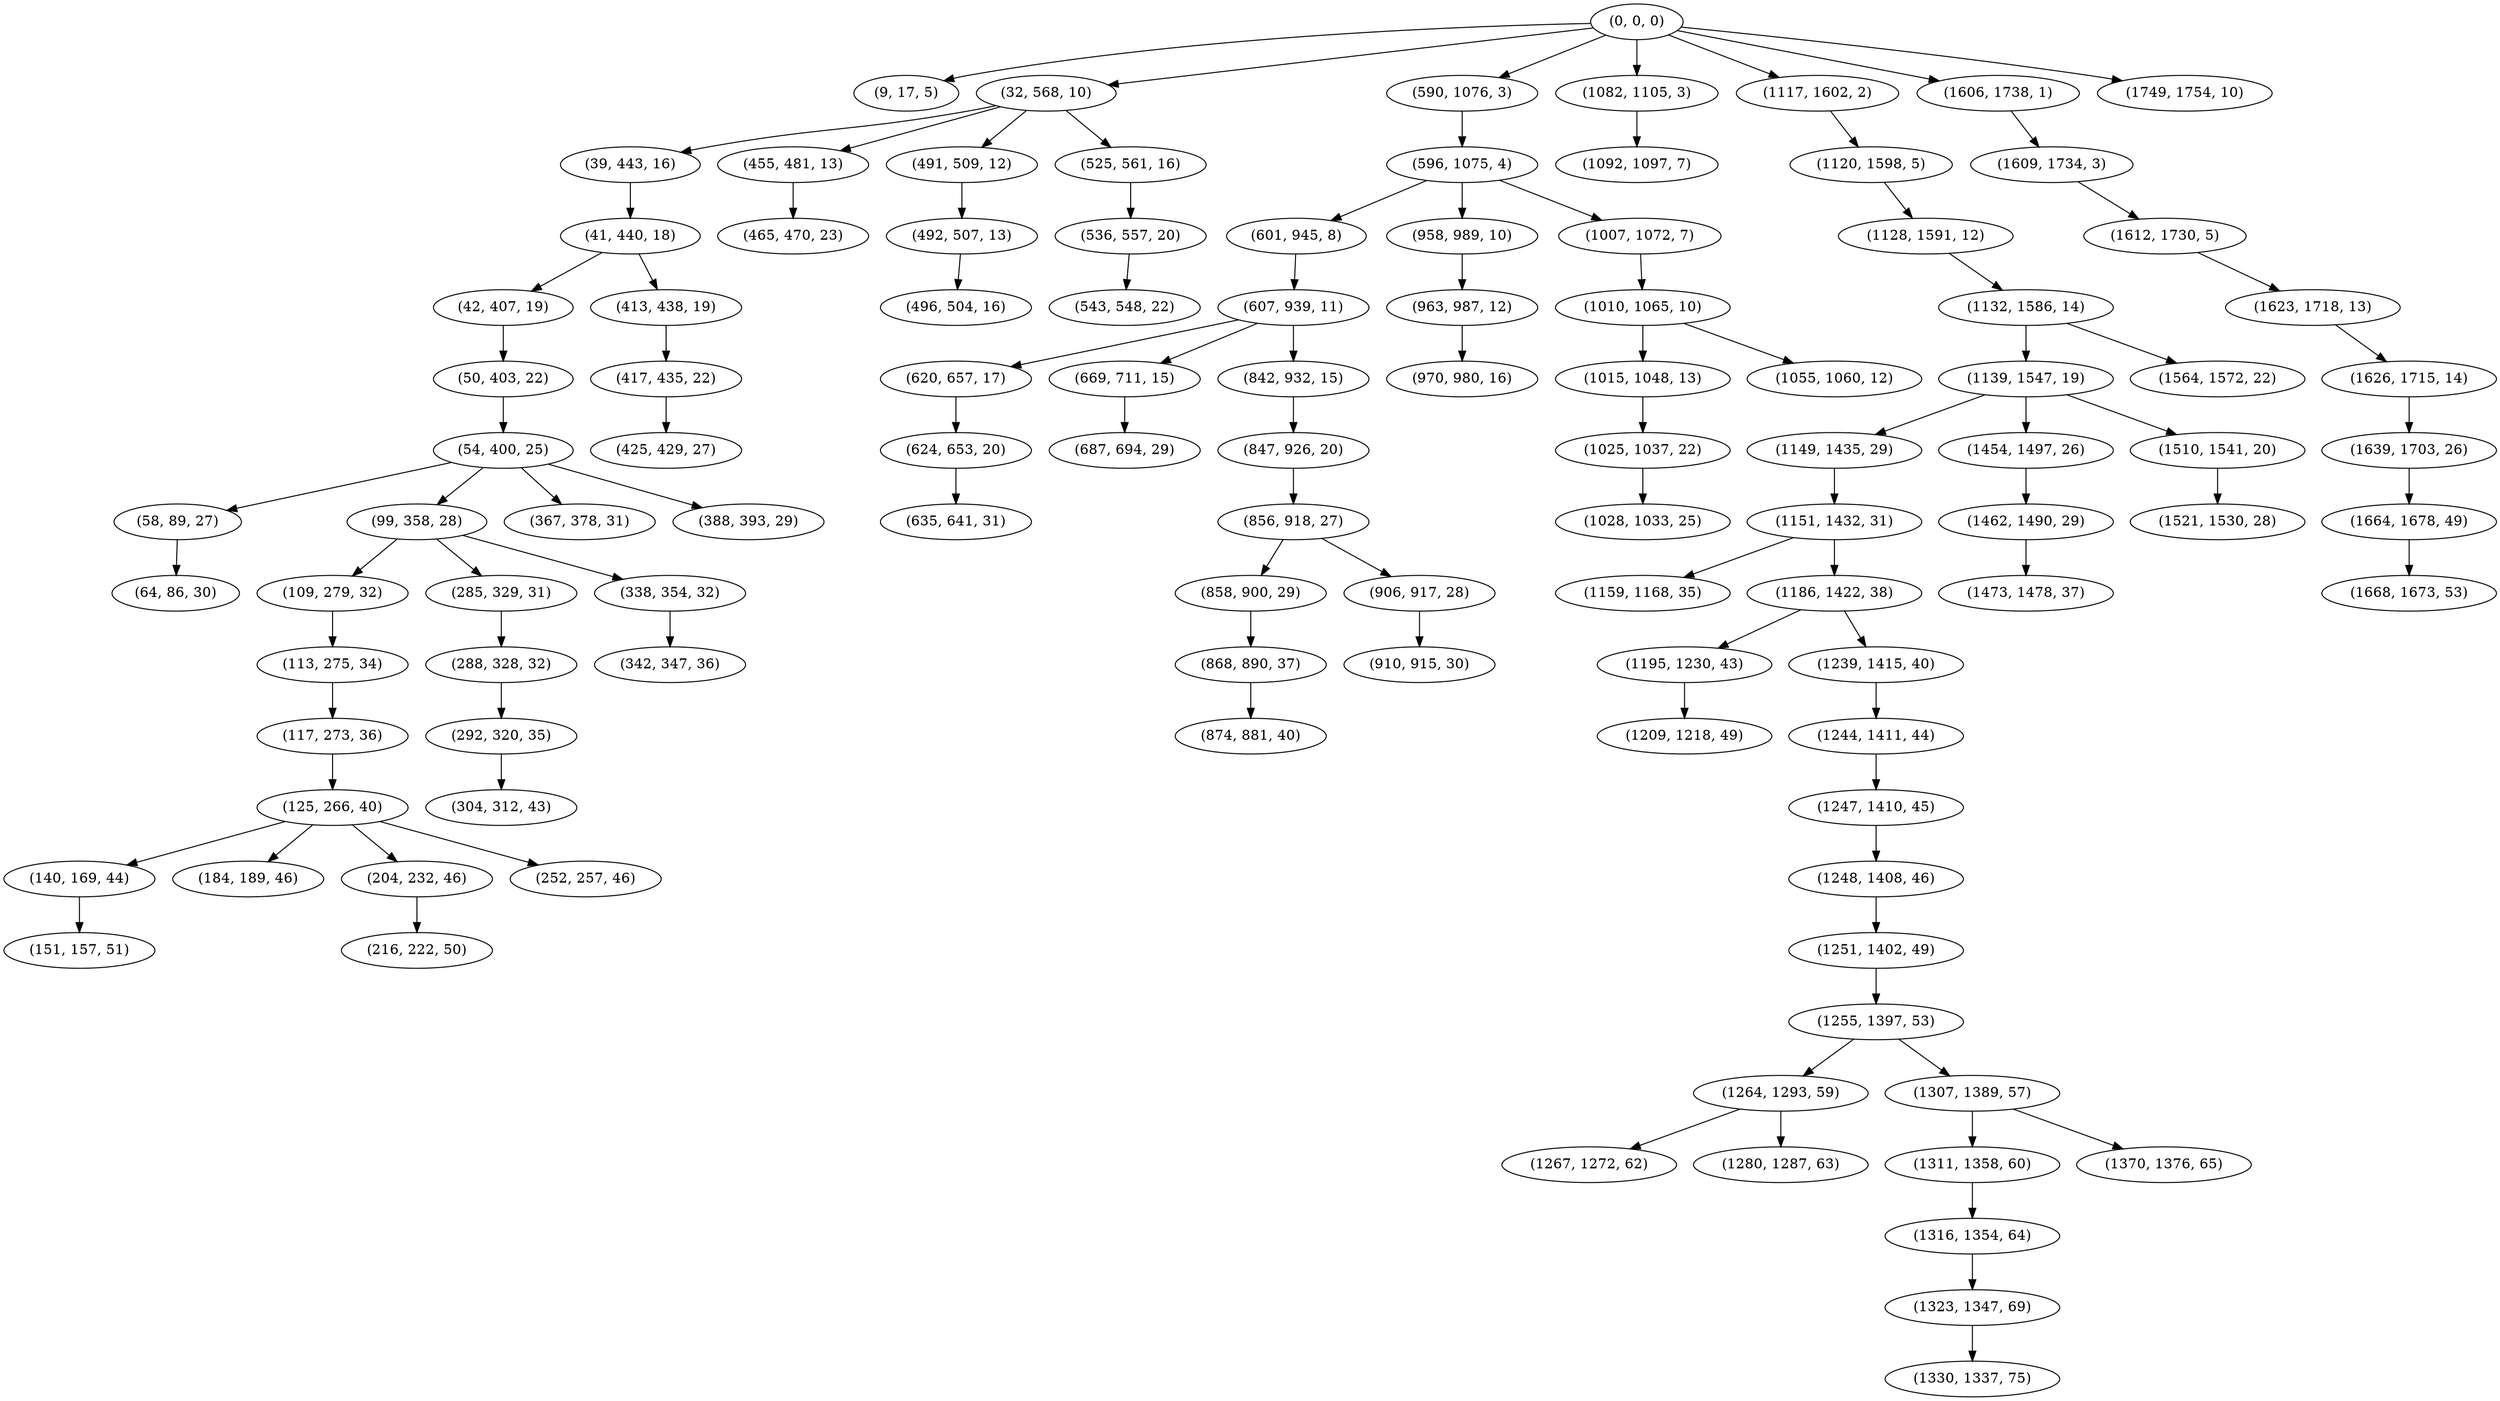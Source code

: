 digraph tree {
    "(0, 0, 0)";
    "(9, 17, 5)";
    "(32, 568, 10)";
    "(39, 443, 16)";
    "(41, 440, 18)";
    "(42, 407, 19)";
    "(50, 403, 22)";
    "(54, 400, 25)";
    "(58, 89, 27)";
    "(64, 86, 30)";
    "(99, 358, 28)";
    "(109, 279, 32)";
    "(113, 275, 34)";
    "(117, 273, 36)";
    "(125, 266, 40)";
    "(140, 169, 44)";
    "(151, 157, 51)";
    "(184, 189, 46)";
    "(204, 232, 46)";
    "(216, 222, 50)";
    "(252, 257, 46)";
    "(285, 329, 31)";
    "(288, 328, 32)";
    "(292, 320, 35)";
    "(304, 312, 43)";
    "(338, 354, 32)";
    "(342, 347, 36)";
    "(367, 378, 31)";
    "(388, 393, 29)";
    "(413, 438, 19)";
    "(417, 435, 22)";
    "(425, 429, 27)";
    "(455, 481, 13)";
    "(465, 470, 23)";
    "(491, 509, 12)";
    "(492, 507, 13)";
    "(496, 504, 16)";
    "(525, 561, 16)";
    "(536, 557, 20)";
    "(543, 548, 22)";
    "(590, 1076, 3)";
    "(596, 1075, 4)";
    "(601, 945, 8)";
    "(607, 939, 11)";
    "(620, 657, 17)";
    "(624, 653, 20)";
    "(635, 641, 31)";
    "(669, 711, 15)";
    "(687, 694, 29)";
    "(842, 932, 15)";
    "(847, 926, 20)";
    "(856, 918, 27)";
    "(858, 900, 29)";
    "(868, 890, 37)";
    "(874, 881, 40)";
    "(906, 917, 28)";
    "(910, 915, 30)";
    "(958, 989, 10)";
    "(963, 987, 12)";
    "(970, 980, 16)";
    "(1007, 1072, 7)";
    "(1010, 1065, 10)";
    "(1015, 1048, 13)";
    "(1025, 1037, 22)";
    "(1028, 1033, 25)";
    "(1055, 1060, 12)";
    "(1082, 1105, 3)";
    "(1092, 1097, 7)";
    "(1117, 1602, 2)";
    "(1120, 1598, 5)";
    "(1128, 1591, 12)";
    "(1132, 1586, 14)";
    "(1139, 1547, 19)";
    "(1149, 1435, 29)";
    "(1151, 1432, 31)";
    "(1159, 1168, 35)";
    "(1186, 1422, 38)";
    "(1195, 1230, 43)";
    "(1209, 1218, 49)";
    "(1239, 1415, 40)";
    "(1244, 1411, 44)";
    "(1247, 1410, 45)";
    "(1248, 1408, 46)";
    "(1251, 1402, 49)";
    "(1255, 1397, 53)";
    "(1264, 1293, 59)";
    "(1267, 1272, 62)";
    "(1280, 1287, 63)";
    "(1307, 1389, 57)";
    "(1311, 1358, 60)";
    "(1316, 1354, 64)";
    "(1323, 1347, 69)";
    "(1330, 1337, 75)";
    "(1370, 1376, 65)";
    "(1454, 1497, 26)";
    "(1462, 1490, 29)";
    "(1473, 1478, 37)";
    "(1510, 1541, 20)";
    "(1521, 1530, 28)";
    "(1564, 1572, 22)";
    "(1606, 1738, 1)";
    "(1609, 1734, 3)";
    "(1612, 1730, 5)";
    "(1623, 1718, 13)";
    "(1626, 1715, 14)";
    "(1639, 1703, 26)";
    "(1664, 1678, 49)";
    "(1668, 1673, 53)";
    "(1749, 1754, 10)";
    "(0, 0, 0)" -> "(9, 17, 5)";
    "(0, 0, 0)" -> "(32, 568, 10)";
    "(0, 0, 0)" -> "(590, 1076, 3)";
    "(0, 0, 0)" -> "(1082, 1105, 3)";
    "(0, 0, 0)" -> "(1117, 1602, 2)";
    "(0, 0, 0)" -> "(1606, 1738, 1)";
    "(0, 0, 0)" -> "(1749, 1754, 10)";
    "(32, 568, 10)" -> "(39, 443, 16)";
    "(32, 568, 10)" -> "(455, 481, 13)";
    "(32, 568, 10)" -> "(491, 509, 12)";
    "(32, 568, 10)" -> "(525, 561, 16)";
    "(39, 443, 16)" -> "(41, 440, 18)";
    "(41, 440, 18)" -> "(42, 407, 19)";
    "(41, 440, 18)" -> "(413, 438, 19)";
    "(42, 407, 19)" -> "(50, 403, 22)";
    "(50, 403, 22)" -> "(54, 400, 25)";
    "(54, 400, 25)" -> "(58, 89, 27)";
    "(54, 400, 25)" -> "(99, 358, 28)";
    "(54, 400, 25)" -> "(367, 378, 31)";
    "(54, 400, 25)" -> "(388, 393, 29)";
    "(58, 89, 27)" -> "(64, 86, 30)";
    "(99, 358, 28)" -> "(109, 279, 32)";
    "(99, 358, 28)" -> "(285, 329, 31)";
    "(99, 358, 28)" -> "(338, 354, 32)";
    "(109, 279, 32)" -> "(113, 275, 34)";
    "(113, 275, 34)" -> "(117, 273, 36)";
    "(117, 273, 36)" -> "(125, 266, 40)";
    "(125, 266, 40)" -> "(140, 169, 44)";
    "(125, 266, 40)" -> "(184, 189, 46)";
    "(125, 266, 40)" -> "(204, 232, 46)";
    "(125, 266, 40)" -> "(252, 257, 46)";
    "(140, 169, 44)" -> "(151, 157, 51)";
    "(204, 232, 46)" -> "(216, 222, 50)";
    "(285, 329, 31)" -> "(288, 328, 32)";
    "(288, 328, 32)" -> "(292, 320, 35)";
    "(292, 320, 35)" -> "(304, 312, 43)";
    "(338, 354, 32)" -> "(342, 347, 36)";
    "(413, 438, 19)" -> "(417, 435, 22)";
    "(417, 435, 22)" -> "(425, 429, 27)";
    "(455, 481, 13)" -> "(465, 470, 23)";
    "(491, 509, 12)" -> "(492, 507, 13)";
    "(492, 507, 13)" -> "(496, 504, 16)";
    "(525, 561, 16)" -> "(536, 557, 20)";
    "(536, 557, 20)" -> "(543, 548, 22)";
    "(590, 1076, 3)" -> "(596, 1075, 4)";
    "(596, 1075, 4)" -> "(601, 945, 8)";
    "(596, 1075, 4)" -> "(958, 989, 10)";
    "(596, 1075, 4)" -> "(1007, 1072, 7)";
    "(601, 945, 8)" -> "(607, 939, 11)";
    "(607, 939, 11)" -> "(620, 657, 17)";
    "(607, 939, 11)" -> "(669, 711, 15)";
    "(607, 939, 11)" -> "(842, 932, 15)";
    "(620, 657, 17)" -> "(624, 653, 20)";
    "(624, 653, 20)" -> "(635, 641, 31)";
    "(669, 711, 15)" -> "(687, 694, 29)";
    "(842, 932, 15)" -> "(847, 926, 20)";
    "(847, 926, 20)" -> "(856, 918, 27)";
    "(856, 918, 27)" -> "(858, 900, 29)";
    "(856, 918, 27)" -> "(906, 917, 28)";
    "(858, 900, 29)" -> "(868, 890, 37)";
    "(868, 890, 37)" -> "(874, 881, 40)";
    "(906, 917, 28)" -> "(910, 915, 30)";
    "(958, 989, 10)" -> "(963, 987, 12)";
    "(963, 987, 12)" -> "(970, 980, 16)";
    "(1007, 1072, 7)" -> "(1010, 1065, 10)";
    "(1010, 1065, 10)" -> "(1015, 1048, 13)";
    "(1010, 1065, 10)" -> "(1055, 1060, 12)";
    "(1015, 1048, 13)" -> "(1025, 1037, 22)";
    "(1025, 1037, 22)" -> "(1028, 1033, 25)";
    "(1082, 1105, 3)" -> "(1092, 1097, 7)";
    "(1117, 1602, 2)" -> "(1120, 1598, 5)";
    "(1120, 1598, 5)" -> "(1128, 1591, 12)";
    "(1128, 1591, 12)" -> "(1132, 1586, 14)";
    "(1132, 1586, 14)" -> "(1139, 1547, 19)";
    "(1132, 1586, 14)" -> "(1564, 1572, 22)";
    "(1139, 1547, 19)" -> "(1149, 1435, 29)";
    "(1139, 1547, 19)" -> "(1454, 1497, 26)";
    "(1139, 1547, 19)" -> "(1510, 1541, 20)";
    "(1149, 1435, 29)" -> "(1151, 1432, 31)";
    "(1151, 1432, 31)" -> "(1159, 1168, 35)";
    "(1151, 1432, 31)" -> "(1186, 1422, 38)";
    "(1186, 1422, 38)" -> "(1195, 1230, 43)";
    "(1186, 1422, 38)" -> "(1239, 1415, 40)";
    "(1195, 1230, 43)" -> "(1209, 1218, 49)";
    "(1239, 1415, 40)" -> "(1244, 1411, 44)";
    "(1244, 1411, 44)" -> "(1247, 1410, 45)";
    "(1247, 1410, 45)" -> "(1248, 1408, 46)";
    "(1248, 1408, 46)" -> "(1251, 1402, 49)";
    "(1251, 1402, 49)" -> "(1255, 1397, 53)";
    "(1255, 1397, 53)" -> "(1264, 1293, 59)";
    "(1255, 1397, 53)" -> "(1307, 1389, 57)";
    "(1264, 1293, 59)" -> "(1267, 1272, 62)";
    "(1264, 1293, 59)" -> "(1280, 1287, 63)";
    "(1307, 1389, 57)" -> "(1311, 1358, 60)";
    "(1307, 1389, 57)" -> "(1370, 1376, 65)";
    "(1311, 1358, 60)" -> "(1316, 1354, 64)";
    "(1316, 1354, 64)" -> "(1323, 1347, 69)";
    "(1323, 1347, 69)" -> "(1330, 1337, 75)";
    "(1454, 1497, 26)" -> "(1462, 1490, 29)";
    "(1462, 1490, 29)" -> "(1473, 1478, 37)";
    "(1510, 1541, 20)" -> "(1521, 1530, 28)";
    "(1606, 1738, 1)" -> "(1609, 1734, 3)";
    "(1609, 1734, 3)" -> "(1612, 1730, 5)";
    "(1612, 1730, 5)" -> "(1623, 1718, 13)";
    "(1623, 1718, 13)" -> "(1626, 1715, 14)";
    "(1626, 1715, 14)" -> "(1639, 1703, 26)";
    "(1639, 1703, 26)" -> "(1664, 1678, 49)";
    "(1664, 1678, 49)" -> "(1668, 1673, 53)";
}
